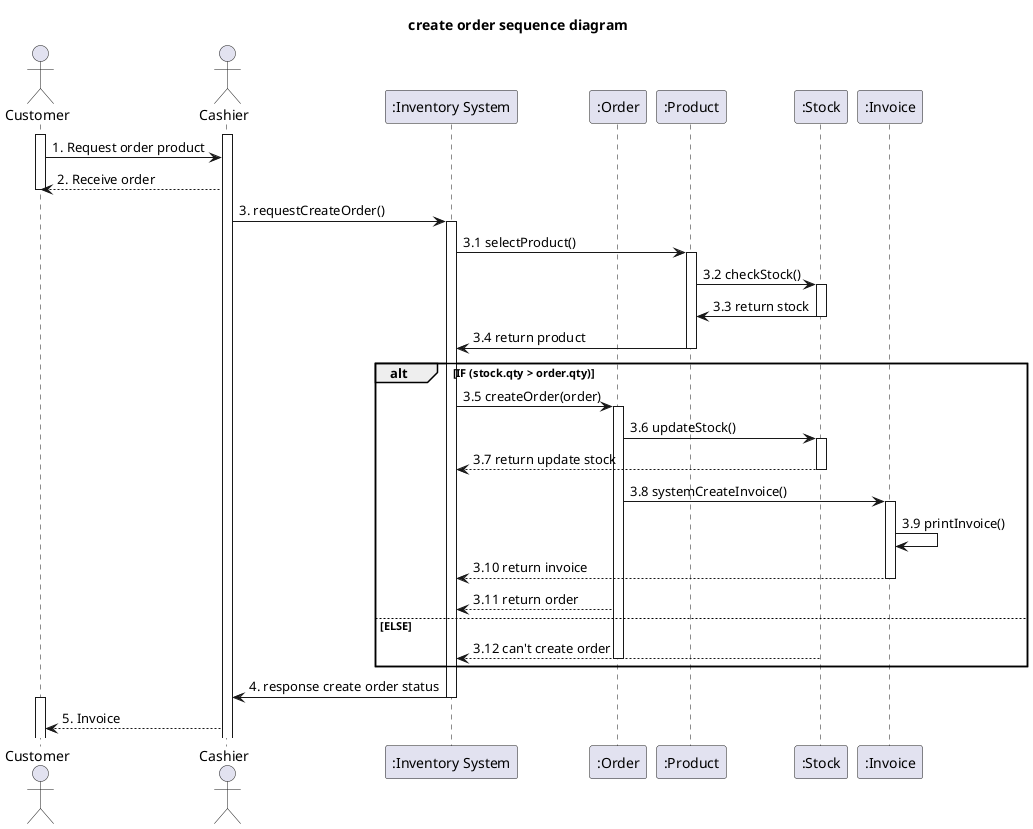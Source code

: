 @startuml
'example
title create order sequence diagram

actor Customer as actorCustomer


actor Cashier as actorCashier
participant ":Inventory System" as InventorySystem
participant ":Order" as classOrder
participant ":Product" as classProduct
participant ":Stock" as classStock
participant ":Invoice" as classInvoice

activate actorCashier
activate actorCustomer

actorCustomer -> actorCashier : 1. Request order product

actorCashier --> actorCustomer : 2. Receive order
deactivate actorCustomer

actorCashier -> InventorySystem: 3. requestCreateOrder()
activate InventorySystem

InventorySystem -> classProduct: 3.1 selectProduct()
activate classProduct

classProduct -> classStock: 3.2 checkStock()
activate classStock

classStock -> classProduct: 3.3 return stock
deactivate classStock

classProduct -> InventorySystem: 3.4 return product
deactivate classProduct



alt IF (stock.qty > order.qty)

InventorySystem -> classOrder: 3.5 createOrder(order)
activate classOrder


classOrder -> classStock: 3.6 updateStock()
activate classStock

classStock --> InventorySystem : 3.7 return update stock
deactivate classStock


classOrder -> classInvoice : 3.8 systemCreateInvoice()
activate classInvoice
classInvoice -> classInvoice : 3.9 printInvoice()
classInvoice --> InventorySystem: 3.10 return invoice




deactivate classInvoice
classOrder --> InventorySystem: 3.11 return order

else ELSE
classStock --> InventorySystem : 3.12 can't create order
'deactivate InventorySystem
deactivate classOrder

end


InventorySystem -> actorCashier: 4. response create order status

deactivate InventorySystem
activate actorCustomer
actorCashier --> actorCustomer : 5. Invoice

@enduml